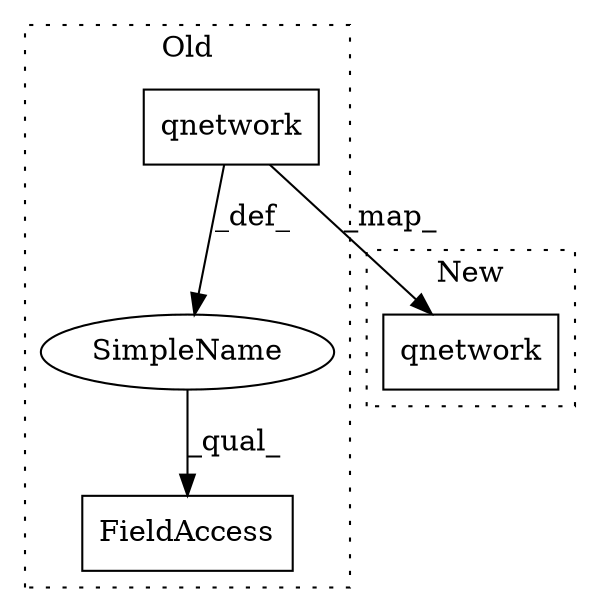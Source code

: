 digraph G {
subgraph cluster0 {
1 [label="qnetwork" a="32" s="1395,1460" l="9,1" shape="box"];
3 [label="SimpleName" a="42" s="" l="" shape="ellipse"];
4 [label="FieldAccess" a="22" s="1395" l="74" shape="box"];
label = "Old";
style="dotted";
}
subgraph cluster1 {
2 [label="qnetwork" a="32" s="1277,1342" l="9,1" shape="box"];
label = "New";
style="dotted";
}
1 -> 2 [label="_map_"];
1 -> 3 [label="_def_"];
3 -> 4 [label="_qual_"];
}